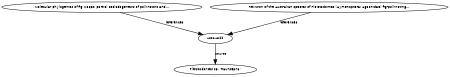 digraph G {
size="3,3";
node [fontsize=7, fontname="Helvetica"];
edge [fontsize=7, fontname="Helvetica"];
node0 [label="AF284599", width=0.27433100247,height=0.27433100247];
node1 [label="Molecular phylogenies of fig wasps: partial cocladogenesis of pollinators and...", width=0.27433100247,height=0.27433100247];
node2 [label="Revision of the Australian species of Pleistodontes (Hymenoptera: Agaonidae) fig-pollinating...", width=0.27433100247,height=0.27433100247];
node3 [label="Pleistodontes sp. 'Raunsepna'", width=0.27433100247,height=0.27433100247];
node1 -> node0 [label="references"];
node2 -> node0 [label="references"];
node0 -> node3 [label="source"];
}

